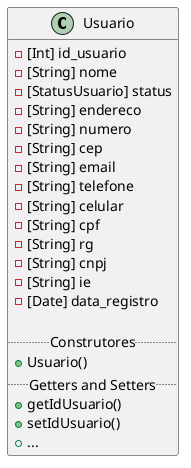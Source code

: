 @startuml
class Usuario {
    -[Int] id_usuario
    -[String] nome
    -[StatusUsuario] status
    -[String] endereco
    -[String] numero
    -[String] cep
    -[String] email
    -[String] telefone
    -[String] celular
    -[String] cpf
    -[String] rg
    -[String] cnpj
    -[String] ie
    -[Date] data_registro
 
  .. Construtores ..
    +Usuario()
  .. Getters and Setters ..
    +getIdUsuario()
    +setIdUsuario()
    +...
}
@enduml